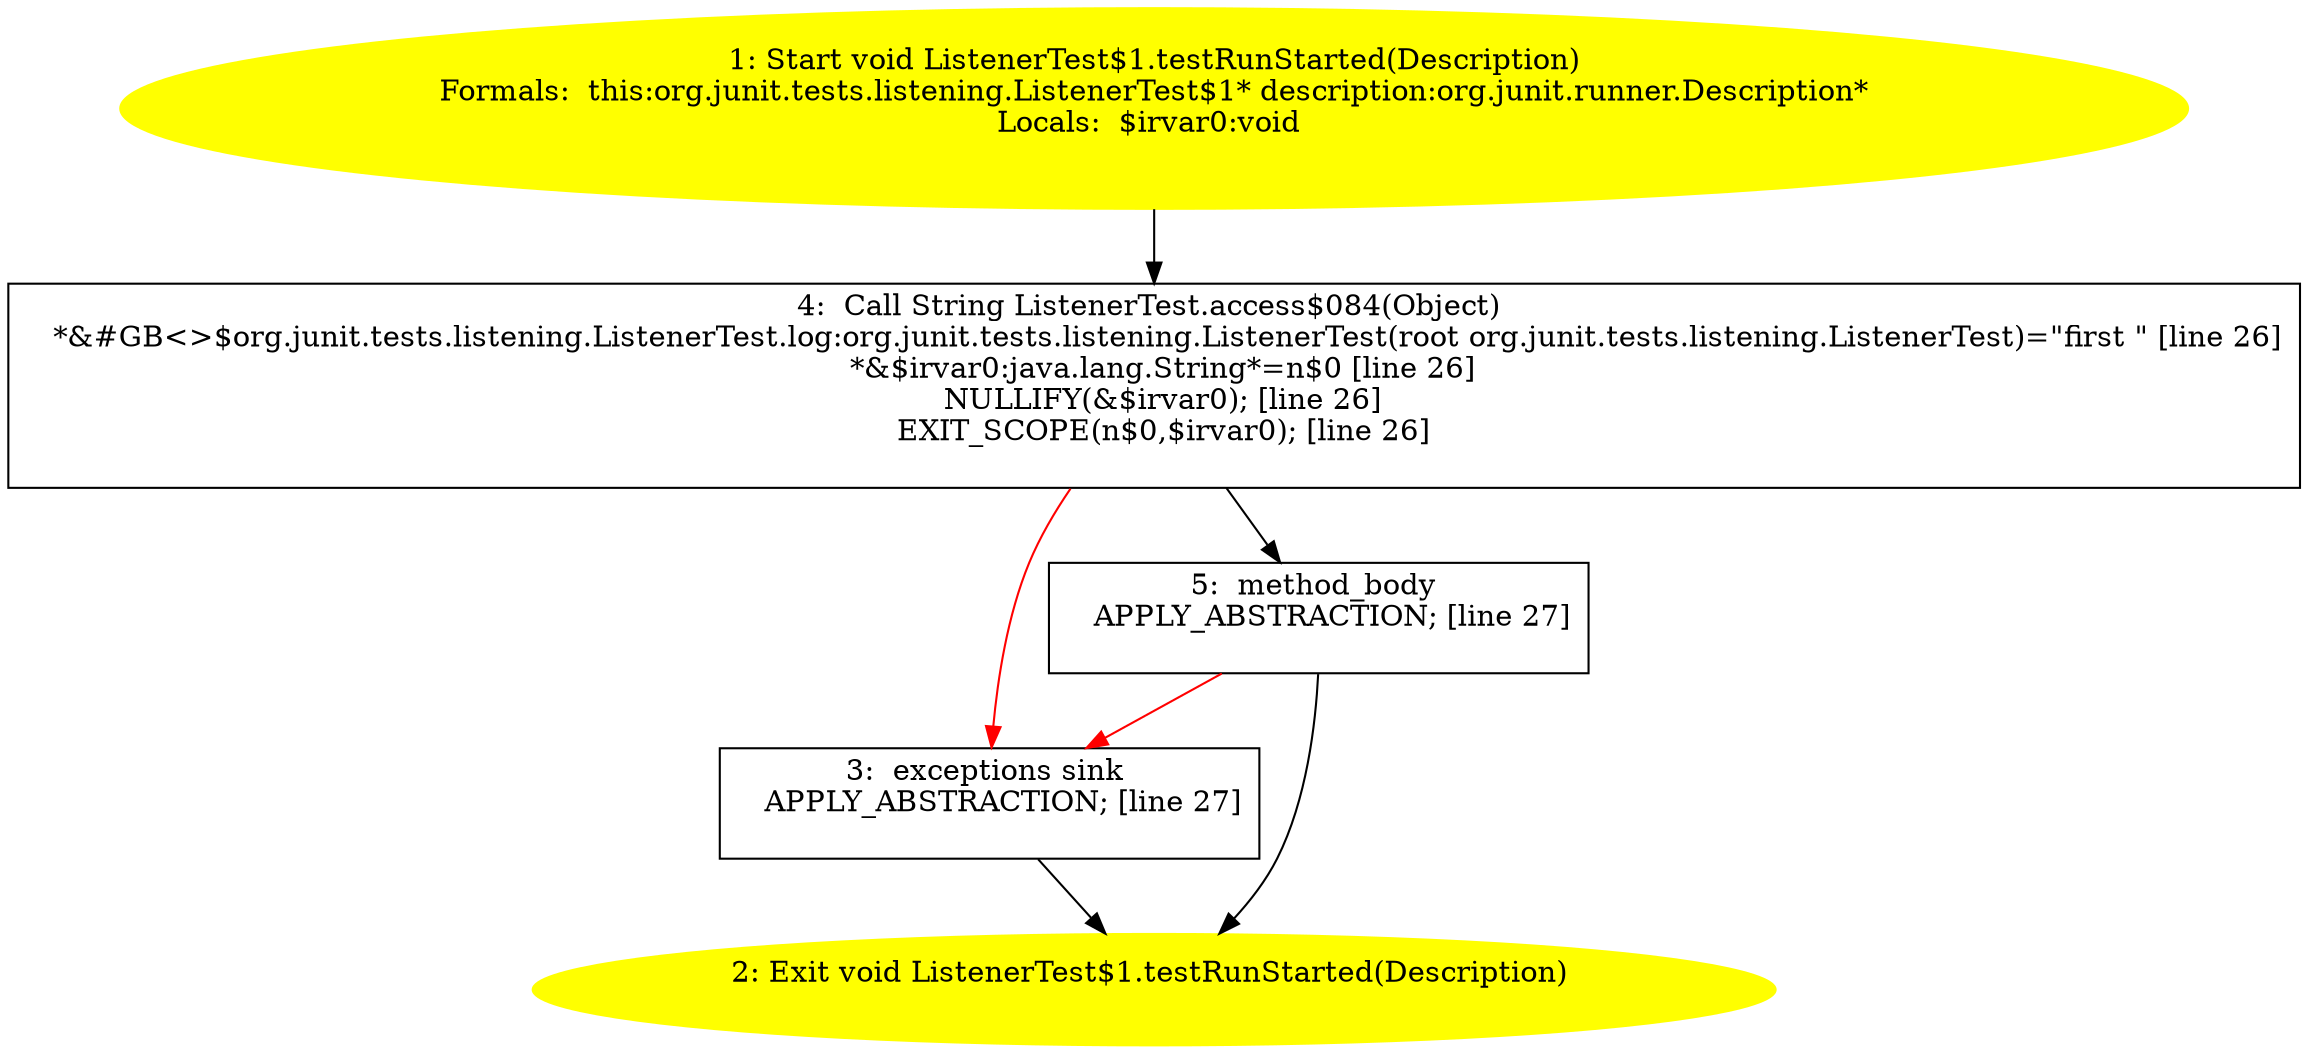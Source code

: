 /* @generated */
digraph cfg {
"org.junit.tests.listening.ListenerTest$1.testRunStarted(org.junit.runner.Description):void.39744d2a96ff83f0d0f8d0d58cc0c583_1" [label="1: Start void ListenerTest$1.testRunStarted(Description)\nFormals:  this:org.junit.tests.listening.ListenerTest$1* description:org.junit.runner.Description*\nLocals:  $irvar0:void \n  " color=yellow style=filled]
	

	 "org.junit.tests.listening.ListenerTest$1.testRunStarted(org.junit.runner.Description):void.39744d2a96ff83f0d0f8d0d58cc0c583_1" -> "org.junit.tests.listening.ListenerTest$1.testRunStarted(org.junit.runner.Description):void.39744d2a96ff83f0d0f8d0d58cc0c583_4" ;
"org.junit.tests.listening.ListenerTest$1.testRunStarted(org.junit.runner.Description):void.39744d2a96ff83f0d0f8d0d58cc0c583_2" [label="2: Exit void ListenerTest$1.testRunStarted(Description) \n  " color=yellow style=filled]
	

"org.junit.tests.listening.ListenerTest$1.testRunStarted(org.junit.runner.Description):void.39744d2a96ff83f0d0f8d0d58cc0c583_3" [label="3:  exceptions sink \n   APPLY_ABSTRACTION; [line 27]\n " shape="box"]
	

	 "org.junit.tests.listening.ListenerTest$1.testRunStarted(org.junit.runner.Description):void.39744d2a96ff83f0d0f8d0d58cc0c583_3" -> "org.junit.tests.listening.ListenerTest$1.testRunStarted(org.junit.runner.Description):void.39744d2a96ff83f0d0f8d0d58cc0c583_2" ;
"org.junit.tests.listening.ListenerTest$1.testRunStarted(org.junit.runner.Description):void.39744d2a96ff83f0d0f8d0d58cc0c583_4" [label="4:  Call String ListenerTest.access$084(Object) \n   *&#GB<>$org.junit.tests.listening.ListenerTest.log:org.junit.tests.listening.ListenerTest(root org.junit.tests.listening.ListenerTest)=\"first \" [line 26]\n  *&$irvar0:java.lang.String*=n$0 [line 26]\n  NULLIFY(&$irvar0); [line 26]\n  EXIT_SCOPE(n$0,$irvar0); [line 26]\n " shape="box"]
	

	 "org.junit.tests.listening.ListenerTest$1.testRunStarted(org.junit.runner.Description):void.39744d2a96ff83f0d0f8d0d58cc0c583_4" -> "org.junit.tests.listening.ListenerTest$1.testRunStarted(org.junit.runner.Description):void.39744d2a96ff83f0d0f8d0d58cc0c583_5" ;
	 "org.junit.tests.listening.ListenerTest$1.testRunStarted(org.junit.runner.Description):void.39744d2a96ff83f0d0f8d0d58cc0c583_4" -> "org.junit.tests.listening.ListenerTest$1.testRunStarted(org.junit.runner.Description):void.39744d2a96ff83f0d0f8d0d58cc0c583_3" [color="red" ];
"org.junit.tests.listening.ListenerTest$1.testRunStarted(org.junit.runner.Description):void.39744d2a96ff83f0d0f8d0d58cc0c583_5" [label="5:  method_body \n   APPLY_ABSTRACTION; [line 27]\n " shape="box"]
	

	 "org.junit.tests.listening.ListenerTest$1.testRunStarted(org.junit.runner.Description):void.39744d2a96ff83f0d0f8d0d58cc0c583_5" -> "org.junit.tests.listening.ListenerTest$1.testRunStarted(org.junit.runner.Description):void.39744d2a96ff83f0d0f8d0d58cc0c583_2" ;
	 "org.junit.tests.listening.ListenerTest$1.testRunStarted(org.junit.runner.Description):void.39744d2a96ff83f0d0f8d0d58cc0c583_5" -> "org.junit.tests.listening.ListenerTest$1.testRunStarted(org.junit.runner.Description):void.39744d2a96ff83f0d0f8d0d58cc0c583_3" [color="red" ];
}
